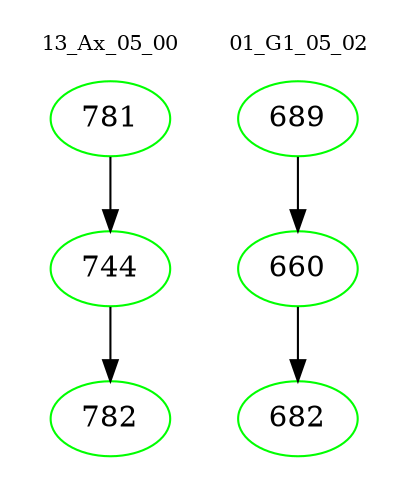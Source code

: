 digraph{
subgraph cluster_0 {
color = white
label = "13_Ax_05_00";
fontsize=10;
T0_781 [label="781", color="green"]
T0_781 -> T0_744 [color="black"]
T0_744 [label="744", color="green"]
T0_744 -> T0_782 [color="black"]
T0_782 [label="782", color="green"]
}
subgraph cluster_1 {
color = white
label = "01_G1_05_02";
fontsize=10;
T1_689 [label="689", color="green"]
T1_689 -> T1_660 [color="black"]
T1_660 [label="660", color="green"]
T1_660 -> T1_682 [color="black"]
T1_682 [label="682", color="green"]
}
}
